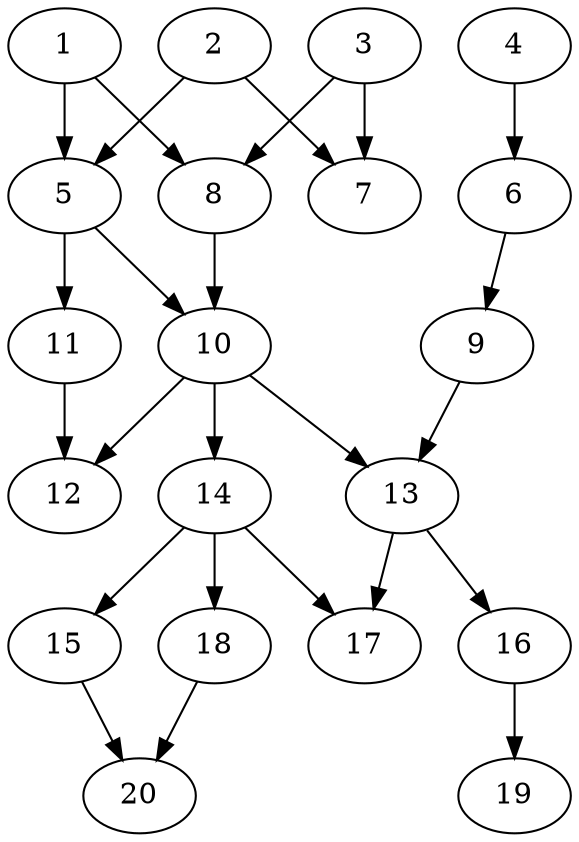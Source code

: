// DAG automatically generated by daggen at Sat Jul 27 15:35:52 2019
// ./daggen --dot -n 20 --ccr 0.5 --fat 0.4 --regular 0.5 --density 0.6 --mindata 5242880 --maxdata 52428800 
digraph G {
  1 [size="22495232", alpha="0.11", expect_size="11247616"] 
  1 -> 5 [size ="11247616"]
  1 -> 8 [size ="11247616"]
  2 [size="93892608", alpha="0.10", expect_size="46946304"] 
  2 -> 5 [size ="46946304"]
  2 -> 7 [size ="46946304"]
  3 [size="24674304", alpha="0.10", expect_size="12337152"] 
  3 -> 7 [size ="12337152"]
  3 -> 8 [size ="12337152"]
  4 [size="87185408", alpha="0.07", expect_size="43592704"] 
  4 -> 6 [size ="43592704"]
  5 [size="50542592", alpha="0.13", expect_size="25271296"] 
  5 -> 10 [size ="25271296"]
  5 -> 11 [size ="25271296"]
  6 [size="20373504", alpha="0.02", expect_size="10186752"] 
  6 -> 9 [size ="10186752"]
  7 [size="24930304", alpha="0.14", expect_size="12465152"] 
  8 [size="27000832", alpha="0.07", expect_size="13500416"] 
  8 -> 10 [size ="13500416"]
  9 [size="77193216", alpha="0.07", expect_size="38596608"] 
  9 -> 13 [size ="38596608"]
  10 [size="35655680", alpha="0.06", expect_size="17827840"] 
  10 -> 12 [size ="17827840"]
  10 -> 13 [size ="17827840"]
  10 -> 14 [size ="17827840"]
  11 [size="61741056", alpha="0.04", expect_size="30870528"] 
  11 -> 12 [size ="30870528"]
  12 [size="19050496", alpha="0.16", expect_size="9525248"] 
  13 [size="67690496", alpha="0.19", expect_size="33845248"] 
  13 -> 16 [size ="33845248"]
  13 -> 17 [size ="33845248"]
  14 [size="21680128", alpha="0.19", expect_size="10840064"] 
  14 -> 15 [size ="10840064"]
  14 -> 17 [size ="10840064"]
  14 -> 18 [size ="10840064"]
  15 [size="53438464", alpha="0.08", expect_size="26719232"] 
  15 -> 20 [size ="26719232"]
  16 [size="20946944", alpha="0.01", expect_size="10473472"] 
  16 -> 19 [size ="10473472"]
  17 [size="30640128", alpha="0.07", expect_size="15320064"] 
  18 [size="98572288", alpha="0.02", expect_size="49286144"] 
  18 -> 20 [size ="49286144"]
  19 [size="39239680", alpha="0.13", expect_size="19619840"] 
  20 [size="72726528", alpha="0.15", expect_size="36363264"] 
}

